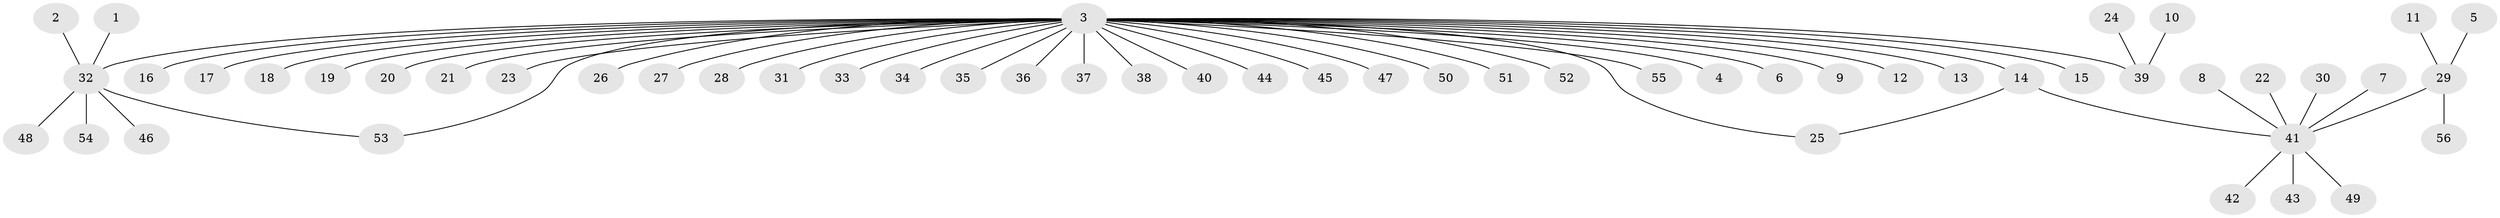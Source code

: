 // original degree distribution, {25: 0.009259259259259259, 16: 0.009259259259259259, 3: 0.046296296296296294, 2: 0.19444444444444445, 6: 0.027777777777777776, 11: 0.009259259259259259, 5: 0.009259259259259259, 1: 0.6574074074074074, 4: 0.027777777777777776, 7: 0.009259259259259259}
// Generated by graph-tools (version 1.1) at 2025/26/03/09/25 03:26:02]
// undirected, 56 vertices, 57 edges
graph export_dot {
graph [start="1"]
  node [color=gray90,style=filled];
  1;
  2;
  3;
  4;
  5;
  6;
  7;
  8;
  9;
  10;
  11;
  12;
  13;
  14;
  15;
  16;
  17;
  18;
  19;
  20;
  21;
  22;
  23;
  24;
  25;
  26;
  27;
  28;
  29;
  30;
  31;
  32;
  33;
  34;
  35;
  36;
  37;
  38;
  39;
  40;
  41;
  42;
  43;
  44;
  45;
  46;
  47;
  48;
  49;
  50;
  51;
  52;
  53;
  54;
  55;
  56;
  1 -- 32 [weight=1.0];
  2 -- 32 [weight=1.0];
  3 -- 4 [weight=1.0];
  3 -- 6 [weight=1.0];
  3 -- 9 [weight=1.0];
  3 -- 12 [weight=1.0];
  3 -- 13 [weight=1.0];
  3 -- 14 [weight=1.0];
  3 -- 15 [weight=1.0];
  3 -- 16 [weight=1.0];
  3 -- 17 [weight=1.0];
  3 -- 18 [weight=1.0];
  3 -- 19 [weight=1.0];
  3 -- 20 [weight=1.0];
  3 -- 21 [weight=1.0];
  3 -- 23 [weight=1.0];
  3 -- 25 [weight=1.0];
  3 -- 26 [weight=1.0];
  3 -- 27 [weight=1.0];
  3 -- 28 [weight=1.0];
  3 -- 31 [weight=1.0];
  3 -- 32 [weight=2.0];
  3 -- 33 [weight=1.0];
  3 -- 34 [weight=1.0];
  3 -- 35 [weight=1.0];
  3 -- 36 [weight=1.0];
  3 -- 37 [weight=1.0];
  3 -- 38 [weight=1.0];
  3 -- 39 [weight=1.0];
  3 -- 40 [weight=1.0];
  3 -- 44 [weight=1.0];
  3 -- 45 [weight=1.0];
  3 -- 47 [weight=1.0];
  3 -- 50 [weight=1.0];
  3 -- 51 [weight=1.0];
  3 -- 52 [weight=1.0];
  3 -- 53 [weight=1.0];
  3 -- 55 [weight=1.0];
  5 -- 29 [weight=1.0];
  7 -- 41 [weight=1.0];
  8 -- 41 [weight=1.0];
  10 -- 39 [weight=1.0];
  11 -- 29 [weight=1.0];
  14 -- 25 [weight=1.0];
  14 -- 41 [weight=1.0];
  22 -- 41 [weight=1.0];
  24 -- 39 [weight=1.0];
  29 -- 41 [weight=1.0];
  29 -- 56 [weight=1.0];
  30 -- 41 [weight=1.0];
  32 -- 46 [weight=1.0];
  32 -- 48 [weight=1.0];
  32 -- 53 [weight=1.0];
  32 -- 54 [weight=1.0];
  41 -- 42 [weight=1.0];
  41 -- 43 [weight=1.0];
  41 -- 49 [weight=1.0];
}
